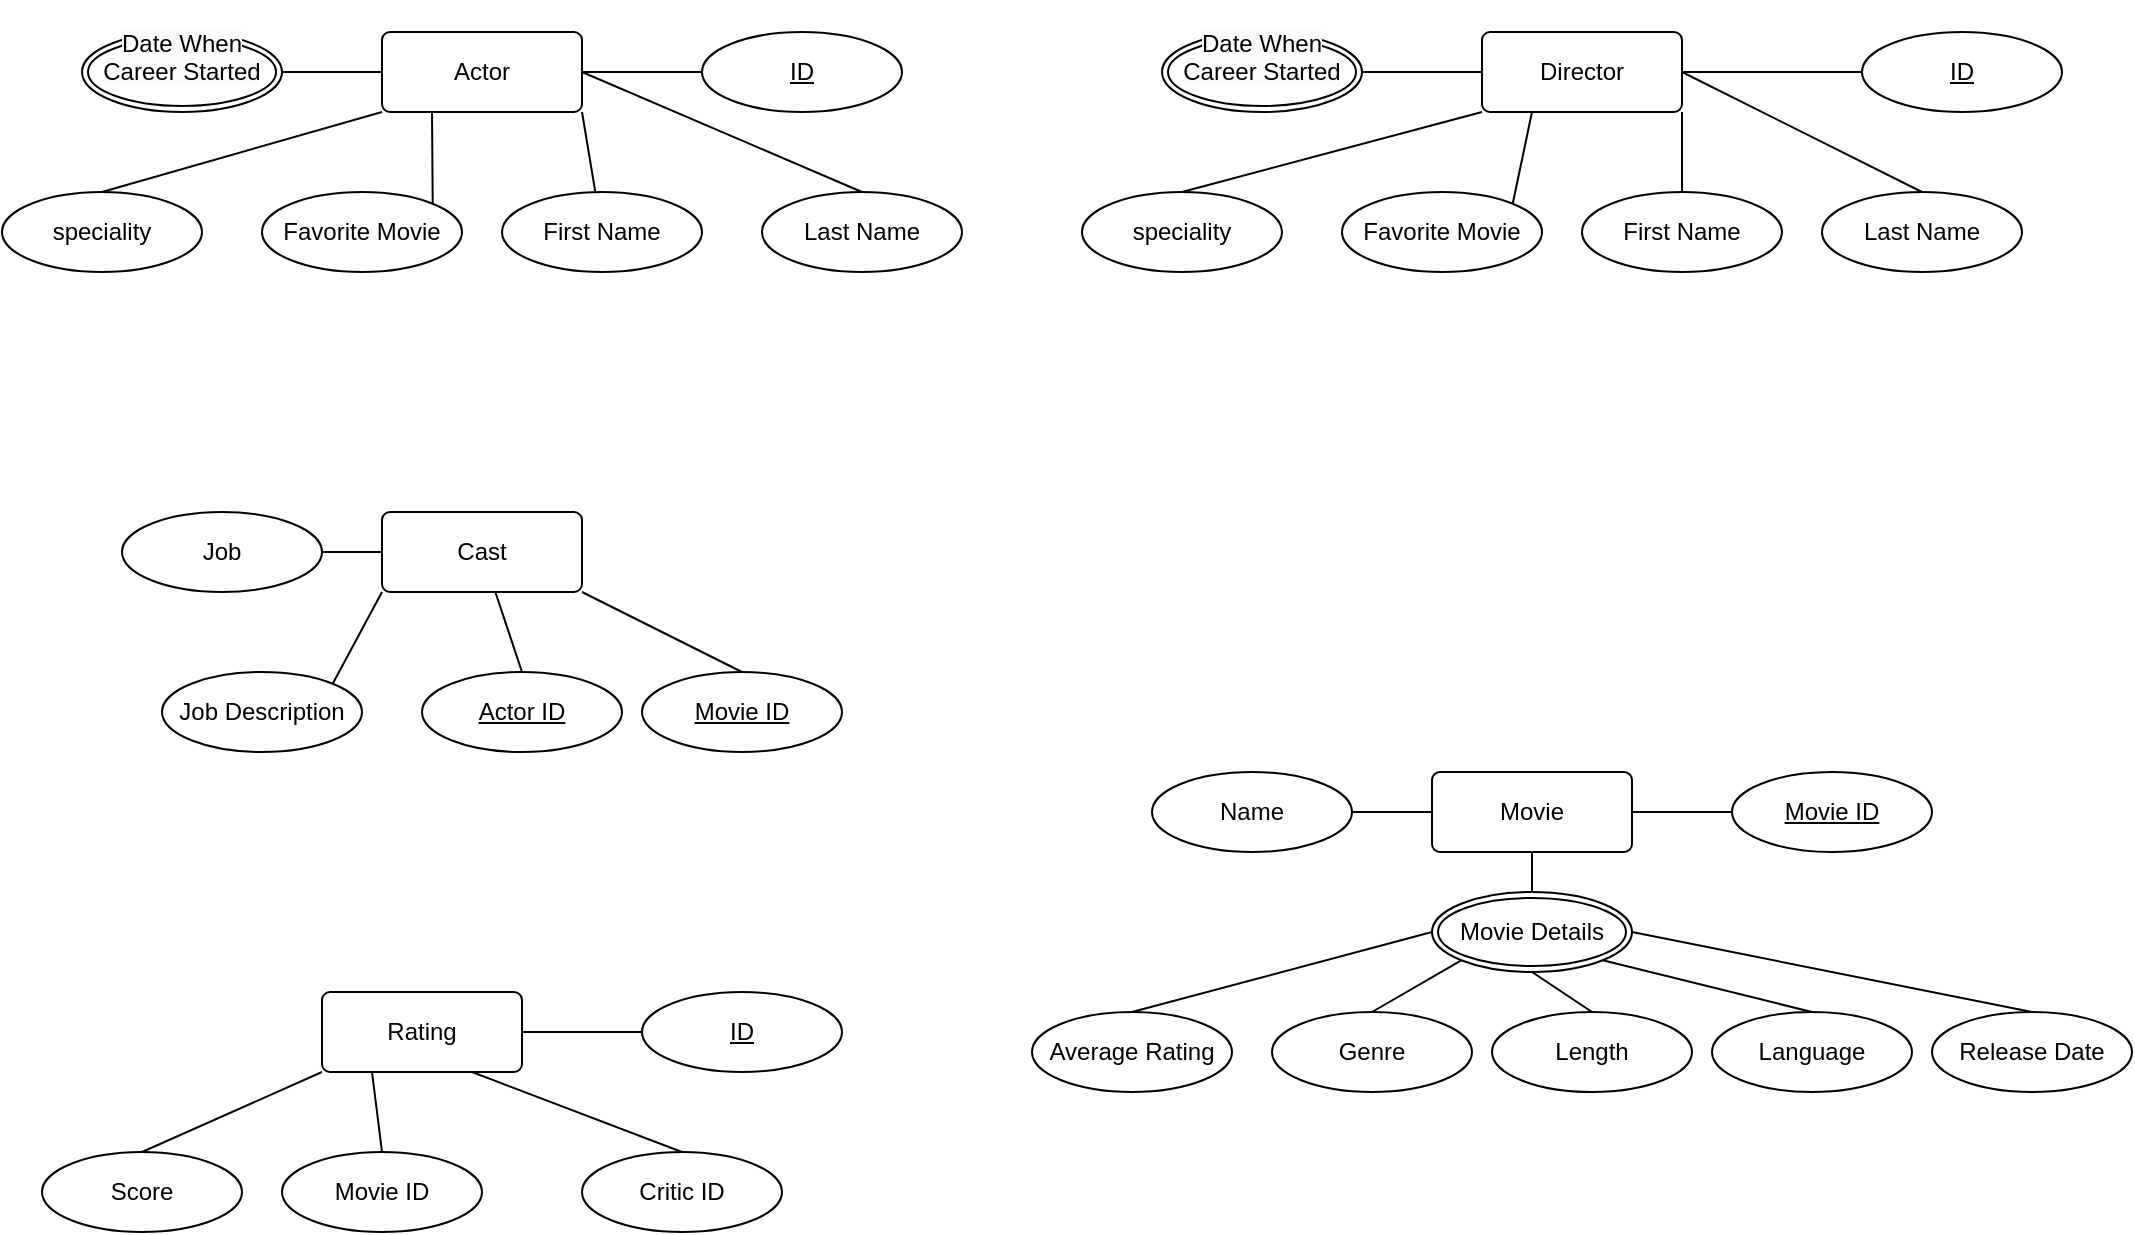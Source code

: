 <mxfile version="20.8.22" type="github">
  <diagram name="Page-1" id="e56a1550-8fbb-45ad-956c-1786394a9013">
    <mxGraphModel dx="1434" dy="764" grid="1" gridSize="10" guides="1" tooltips="1" connect="1" arrows="1" fold="1" page="1" pageScale="1" pageWidth="1100" pageHeight="850" background="none" math="0" shadow="0">
      <root>
        <mxCell id="0" />
        <mxCell id="1" parent="0" />
        <mxCell id="o5k_G5LygYLpbHygVO8U-1" value="Actor" style="rounded=1;arcSize=10;whiteSpace=wrap;html=1;align=center;" vertex="1" parent="1">
          <mxGeometry x="210" y="80" width="100" height="40" as="geometry" />
        </mxCell>
        <mxCell id="o5k_G5LygYLpbHygVO8U-2" value="speciality" style="ellipse;whiteSpace=wrap;html=1;align=center;" vertex="1" parent="1">
          <mxGeometry x="20" y="160" width="100" height="40" as="geometry" />
        </mxCell>
        <mxCell id="o5k_G5LygYLpbHygVO8U-3" value="Favorite Movie" style="ellipse;whiteSpace=wrap;html=1;align=center;" vertex="1" parent="1">
          <mxGeometry x="150" y="160" width="100" height="40" as="geometry" />
        </mxCell>
        <mxCell id="o5k_G5LygYLpbHygVO8U-5" value="" style="endArrow=none;html=1;rounded=0;entryX=0;entryY=1;entryDx=0;entryDy=0;exitX=0.5;exitY=0;exitDx=0;exitDy=0;" edge="1" parent="1" source="o5k_G5LygYLpbHygVO8U-2" target="o5k_G5LygYLpbHygVO8U-1">
          <mxGeometry relative="1" as="geometry">
            <mxPoint x="60" y="130" as="sourcePoint" />
            <mxPoint x="220" y="130" as="targetPoint" />
            <Array as="points" />
          </mxGeometry>
        </mxCell>
        <mxCell id="o5k_G5LygYLpbHygVO8U-6" value="" style="endArrow=none;html=1;rounded=0;exitX=1;exitY=0;exitDx=0;exitDy=0;entryX=0.25;entryY=1;entryDx=0;entryDy=0;" edge="1" parent="1" source="o5k_G5LygYLpbHygVO8U-3" target="o5k_G5LygYLpbHygVO8U-1">
          <mxGeometry relative="1" as="geometry">
            <mxPoint x="240" y="250" as="sourcePoint" />
            <mxPoint x="400" y="250" as="targetPoint" />
          </mxGeometry>
        </mxCell>
        <mxCell id="o5k_G5LygYLpbHygVO8U-7" value="" style="endArrow=none;html=1;rounded=0;exitX=1;exitY=0.5;exitDx=0;exitDy=0;startArrow=none;" edge="1" parent="1" source="o5k_G5LygYLpbHygVO8U-4">
          <mxGeometry relative="1" as="geometry">
            <mxPoint x="270" y="180" as="sourcePoint" />
            <mxPoint x="420" y="100" as="targetPoint" />
            <Array as="points">
              <mxPoint x="420" y="100" />
            </Array>
          </mxGeometry>
        </mxCell>
        <mxCell id="o5k_G5LygYLpbHygVO8U-9" value="First Name" style="ellipse;whiteSpace=wrap;html=1;align=center;" vertex="1" parent="1">
          <mxGeometry x="270" y="160" width="100" height="40" as="geometry" />
        </mxCell>
        <mxCell id="o5k_G5LygYLpbHygVO8U-10" value="Last Name" style="ellipse;whiteSpace=wrap;html=1;align=center;" vertex="1" parent="1">
          <mxGeometry x="400" y="160" width="100" height="40" as="geometry" />
        </mxCell>
        <mxCell id="o5k_G5LygYLpbHygVO8U-11" value="" style="endArrow=none;html=1;rounded=0;exitX=1;exitY=1;exitDx=0;exitDy=0;" edge="1" parent="1" source="o5k_G5LygYLpbHygVO8U-1" target="o5k_G5LygYLpbHygVO8U-9">
          <mxGeometry relative="1" as="geometry">
            <mxPoint x="240" y="250" as="sourcePoint" />
            <mxPoint x="400" y="250" as="targetPoint" />
          </mxGeometry>
        </mxCell>
        <mxCell id="o5k_G5LygYLpbHygVO8U-12" value="" style="endArrow=none;html=1;rounded=0;entryX=0.5;entryY=0;entryDx=0;entryDy=0;exitX=1;exitY=0.5;exitDx=0;exitDy=0;" edge="1" parent="1" source="o5k_G5LygYLpbHygVO8U-1" target="o5k_G5LygYLpbHygVO8U-10">
          <mxGeometry relative="1" as="geometry">
            <mxPoint x="240" y="250" as="sourcePoint" />
            <mxPoint x="400" y="250" as="targetPoint" />
          </mxGeometry>
        </mxCell>
        <mxCell id="o5k_G5LygYLpbHygVO8U-14" value="&#xa;&lt;span style=&quot;color: rgb(0, 0, 0); font-family: Helvetica; font-size: 12px; font-style: normal; font-variant-ligatures: normal; font-variant-caps: normal; font-weight: 400; letter-spacing: normal; orphans: 2; text-align: center; text-indent: 0px; text-transform: none; widows: 2; word-spacing: 0px; -webkit-text-stroke-width: 0px; background-color: rgb(251, 251, 251); text-decoration-thickness: initial; text-decoration-style: initial; text-decoration-color: initial; float: none; display: inline !important;&quot;&gt;Date When Career Started&lt;/span&gt;&#xa;&#xa;" style="ellipse;shape=doubleEllipse;margin=3;whiteSpace=wrap;html=1;align=center;" vertex="1" parent="1">
          <mxGeometry x="60" y="80" width="100" height="40" as="geometry" />
        </mxCell>
        <mxCell id="o5k_G5LygYLpbHygVO8U-15" value="" style="endArrow=none;html=1;rounded=0;exitX=1;exitY=0.5;exitDx=0;exitDy=0;entryX=0;entryY=0.5;entryDx=0;entryDy=0;" edge="1" parent="1" source="o5k_G5LygYLpbHygVO8U-14" target="o5k_G5LygYLpbHygVO8U-1">
          <mxGeometry relative="1" as="geometry">
            <mxPoint x="470" y="370" as="sourcePoint" />
            <mxPoint x="630" y="370" as="targetPoint" />
          </mxGeometry>
        </mxCell>
        <mxCell id="o5k_G5LygYLpbHygVO8U-29" value="Director" style="rounded=1;arcSize=10;whiteSpace=wrap;html=1;align=center;" vertex="1" parent="1">
          <mxGeometry x="760" y="80" width="100" height="40" as="geometry" />
        </mxCell>
        <mxCell id="o5k_G5LygYLpbHygVO8U-30" value="speciality" style="ellipse;whiteSpace=wrap;html=1;align=center;" vertex="1" parent="1">
          <mxGeometry x="560" y="160" width="100" height="40" as="geometry" />
        </mxCell>
        <mxCell id="o5k_G5LygYLpbHygVO8U-31" value="Favorite Movie" style="ellipse;whiteSpace=wrap;html=1;align=center;" vertex="1" parent="1">
          <mxGeometry x="690" y="160" width="100" height="40" as="geometry" />
        </mxCell>
        <mxCell id="o5k_G5LygYLpbHygVO8U-32" value="ID" style="ellipse;whiteSpace=wrap;html=1;align=center;fontStyle=4;" vertex="1" parent="1">
          <mxGeometry x="950" y="80" width="100" height="40" as="geometry" />
        </mxCell>
        <mxCell id="o5k_G5LygYLpbHygVO8U-33" value="" style="endArrow=none;html=1;rounded=0;entryX=0;entryY=1;entryDx=0;entryDy=0;exitX=0.5;exitY=0;exitDx=0;exitDy=0;" edge="1" parent="1" source="o5k_G5LygYLpbHygVO8U-30" target="o5k_G5LygYLpbHygVO8U-29">
          <mxGeometry relative="1" as="geometry">
            <mxPoint x="600" y="130" as="sourcePoint" />
            <mxPoint x="760" y="130" as="targetPoint" />
            <Array as="points" />
          </mxGeometry>
        </mxCell>
        <mxCell id="o5k_G5LygYLpbHygVO8U-34" value="" style="endArrow=none;html=1;rounded=0;exitX=1;exitY=0;exitDx=0;exitDy=0;entryX=0.25;entryY=1;entryDx=0;entryDy=0;" edge="1" parent="1" source="o5k_G5LygYLpbHygVO8U-31" target="o5k_G5LygYLpbHygVO8U-29">
          <mxGeometry relative="1" as="geometry">
            <mxPoint x="780" y="250" as="sourcePoint" />
            <mxPoint x="940" y="250" as="targetPoint" />
          </mxGeometry>
        </mxCell>
        <mxCell id="o5k_G5LygYLpbHygVO8U-35" value="" style="endArrow=none;html=1;rounded=0;exitX=1;exitY=0.5;exitDx=0;exitDy=0;entryX=0;entryY=0.5;entryDx=0;entryDy=0;" edge="1" parent="1" source="o5k_G5LygYLpbHygVO8U-29" target="o5k_G5LygYLpbHygVO8U-32">
          <mxGeometry relative="1" as="geometry">
            <mxPoint x="810" y="180" as="sourcePoint" />
            <mxPoint x="940" y="250" as="targetPoint" />
          </mxGeometry>
        </mxCell>
        <mxCell id="o5k_G5LygYLpbHygVO8U-36" value="First Name" style="ellipse;whiteSpace=wrap;html=1;align=center;" vertex="1" parent="1">
          <mxGeometry x="810" y="160" width="100" height="40" as="geometry" />
        </mxCell>
        <mxCell id="o5k_G5LygYLpbHygVO8U-37" value="Last Name" style="ellipse;whiteSpace=wrap;html=1;align=center;" vertex="1" parent="1">
          <mxGeometry x="930" y="160" width="100" height="40" as="geometry" />
        </mxCell>
        <mxCell id="o5k_G5LygYLpbHygVO8U-38" value="" style="endArrow=none;html=1;rounded=0;exitX=1;exitY=1;exitDx=0;exitDy=0;" edge="1" parent="1" source="o5k_G5LygYLpbHygVO8U-29" target="o5k_G5LygYLpbHygVO8U-36">
          <mxGeometry relative="1" as="geometry">
            <mxPoint x="780" y="250" as="sourcePoint" />
            <mxPoint x="940" y="250" as="targetPoint" />
          </mxGeometry>
        </mxCell>
        <mxCell id="o5k_G5LygYLpbHygVO8U-39" value="" style="endArrow=none;html=1;rounded=0;entryX=0.5;entryY=0;entryDx=0;entryDy=0;exitX=1;exitY=0.5;exitDx=0;exitDy=0;" edge="1" parent="1" source="o5k_G5LygYLpbHygVO8U-29" target="o5k_G5LygYLpbHygVO8U-37">
          <mxGeometry relative="1" as="geometry">
            <mxPoint x="780" y="250" as="sourcePoint" />
            <mxPoint x="940" y="250" as="targetPoint" />
          </mxGeometry>
        </mxCell>
        <mxCell id="o5k_G5LygYLpbHygVO8U-40" value="&#xa;&lt;span style=&quot;color: rgb(0, 0, 0); font-family: Helvetica; font-size: 12px; font-style: normal; font-variant-ligatures: normal; font-variant-caps: normal; font-weight: 400; letter-spacing: normal; orphans: 2; text-align: center; text-indent: 0px; text-transform: none; widows: 2; word-spacing: 0px; -webkit-text-stroke-width: 0px; background-color: rgb(251, 251, 251); text-decoration-thickness: initial; text-decoration-style: initial; text-decoration-color: initial; float: none; display: inline !important;&quot;&gt;Date When Career Started&lt;/span&gt;&#xa;&#xa;" style="ellipse;shape=doubleEllipse;margin=3;whiteSpace=wrap;html=1;align=center;" vertex="1" parent="1">
          <mxGeometry x="600" y="80" width="100" height="40" as="geometry" />
        </mxCell>
        <mxCell id="o5k_G5LygYLpbHygVO8U-41" value="" style="endArrow=none;html=1;rounded=0;exitX=1;exitY=0.5;exitDx=0;exitDy=0;entryX=0;entryY=0.5;entryDx=0;entryDy=0;" edge="1" parent="1" source="o5k_G5LygYLpbHygVO8U-40" target="o5k_G5LygYLpbHygVO8U-29">
          <mxGeometry relative="1" as="geometry">
            <mxPoint x="1010" y="370" as="sourcePoint" />
            <mxPoint x="1170" y="370" as="targetPoint" />
          </mxGeometry>
        </mxCell>
        <mxCell id="o5k_G5LygYLpbHygVO8U-42" value="Cast" style="rounded=1;arcSize=10;whiteSpace=wrap;html=1;align=center;" vertex="1" parent="1">
          <mxGeometry x="210" y="320" width="100" height="40" as="geometry" />
        </mxCell>
        <mxCell id="o5k_G5LygYLpbHygVO8U-44" value="" style="endArrow=none;html=1;rounded=0;exitX=1;exitY=0.5;exitDx=0;exitDy=0;" edge="1" parent="1" source="o5k_G5LygYLpbHygVO8U-1" target="o5k_G5LygYLpbHygVO8U-4">
          <mxGeometry relative="1" as="geometry">
            <mxPoint x="310" y="100" as="sourcePoint" />
            <mxPoint x="420" y="100" as="targetPoint" />
            <Array as="points" />
          </mxGeometry>
        </mxCell>
        <mxCell id="o5k_G5LygYLpbHygVO8U-4" value="ID" style="ellipse;whiteSpace=wrap;html=1;align=center;fontStyle=4;" vertex="1" parent="1">
          <mxGeometry x="370" y="80" width="100" height="40" as="geometry" />
        </mxCell>
        <mxCell id="o5k_G5LygYLpbHygVO8U-45" value="Job Description" style="ellipse;whiteSpace=wrap;html=1;align=center;" vertex="1" parent="1">
          <mxGeometry x="100" y="400" width="100" height="40" as="geometry" />
        </mxCell>
        <mxCell id="o5k_G5LygYLpbHygVO8U-46" value="" style="endArrow=none;html=1;rounded=0;exitX=1;exitY=0;exitDx=0;exitDy=0;entryX=0;entryY=1;entryDx=0;entryDy=0;" edge="1" parent="1" source="o5k_G5LygYLpbHygVO8U-45" target="o5k_G5LygYLpbHygVO8U-42">
          <mxGeometry relative="1" as="geometry">
            <mxPoint x="470" y="360" as="sourcePoint" />
            <mxPoint x="630" y="360" as="targetPoint" />
          </mxGeometry>
        </mxCell>
        <mxCell id="o5k_G5LygYLpbHygVO8U-47" value="Job" style="ellipse;whiteSpace=wrap;html=1;align=center;" vertex="1" parent="1">
          <mxGeometry x="80" y="320" width="100" height="40" as="geometry" />
        </mxCell>
        <mxCell id="o5k_G5LygYLpbHygVO8U-48" value="" style="endArrow=none;html=1;rounded=0;exitX=1;exitY=0.5;exitDx=0;exitDy=0;entryX=0;entryY=0.5;entryDx=0;entryDy=0;" edge="1" parent="1" source="o5k_G5LygYLpbHygVO8U-47" target="o5k_G5LygYLpbHygVO8U-42">
          <mxGeometry relative="1" as="geometry">
            <mxPoint x="470" y="360" as="sourcePoint" />
            <mxPoint x="630" y="360" as="targetPoint" />
          </mxGeometry>
        </mxCell>
        <mxCell id="o5k_G5LygYLpbHygVO8U-49" value="Actor ID" style="ellipse;whiteSpace=wrap;html=1;align=center;fontStyle=4;" vertex="1" parent="1">
          <mxGeometry x="230" y="400" width="100" height="40" as="geometry" />
        </mxCell>
        <mxCell id="o5k_G5LygYLpbHygVO8U-50" value="Movie ID" style="ellipse;whiteSpace=wrap;html=1;align=center;fontStyle=4;" vertex="1" parent="1">
          <mxGeometry x="340" y="400" width="100" height="40" as="geometry" />
        </mxCell>
        <mxCell id="o5k_G5LygYLpbHygVO8U-55" value="" style="endArrow=none;html=1;rounded=0;exitX=0.5;exitY=0;exitDx=0;exitDy=0;entryX=1;entryY=1;entryDx=0;entryDy=0;" edge="1" parent="1" source="o5k_G5LygYLpbHygVO8U-50" target="o5k_G5LygYLpbHygVO8U-42">
          <mxGeometry relative="1" as="geometry">
            <mxPoint x="470" y="360" as="sourcePoint" />
            <mxPoint x="630" y="360" as="targetPoint" />
          </mxGeometry>
        </mxCell>
        <mxCell id="o5k_G5LygYLpbHygVO8U-56" value="" style="endArrow=none;html=1;rounded=0;exitX=0.5;exitY=0;exitDx=0;exitDy=0;" edge="1" parent="1" source="o5k_G5LygYLpbHygVO8U-49" target="o5k_G5LygYLpbHygVO8U-42">
          <mxGeometry relative="1" as="geometry">
            <mxPoint x="470" y="360" as="sourcePoint" />
            <mxPoint x="630" y="360" as="targetPoint" />
          </mxGeometry>
        </mxCell>
        <mxCell id="o5k_G5LygYLpbHygVO8U-57" value="Movie" style="rounded=1;arcSize=10;whiteSpace=wrap;html=1;align=center;" vertex="1" parent="1">
          <mxGeometry x="735" y="450" width="100" height="40" as="geometry" />
        </mxCell>
        <mxCell id="o5k_G5LygYLpbHygVO8U-58" value="Name" style="ellipse;whiteSpace=wrap;html=1;align=center;" vertex="1" parent="1">
          <mxGeometry x="595" y="450" width="100" height="40" as="geometry" />
        </mxCell>
        <mxCell id="o5k_G5LygYLpbHygVO8U-60" value="" style="endArrow=none;html=1;rounded=0;exitX=1;exitY=0.5;exitDx=0;exitDy=0;entryX=0;entryY=0.5;entryDx=0;entryDy=0;" edge="1" parent="1" source="o5k_G5LygYLpbHygVO8U-58" target="o5k_G5LygYLpbHygVO8U-57">
          <mxGeometry relative="1" as="geometry">
            <mxPoint x="445" y="490" as="sourcePoint" />
            <mxPoint x="605" y="490" as="targetPoint" />
          </mxGeometry>
        </mxCell>
        <mxCell id="o5k_G5LygYLpbHygVO8U-63" value="Movie ID" style="ellipse;whiteSpace=wrap;html=1;align=center;fontStyle=4;" vertex="1" parent="1">
          <mxGeometry x="885" y="450" width="100" height="40" as="geometry" />
        </mxCell>
        <mxCell id="o5k_G5LygYLpbHygVO8U-67" value="Length" style="ellipse;whiteSpace=wrap;html=1;align=center;" vertex="1" parent="1">
          <mxGeometry x="765" y="570" width="100" height="40" as="geometry" />
        </mxCell>
        <mxCell id="o5k_G5LygYLpbHygVO8U-68" value="Language" style="ellipse;whiteSpace=wrap;html=1;align=center;" vertex="1" parent="1">
          <mxGeometry x="875" y="570" width="100" height="40" as="geometry" />
        </mxCell>
        <mxCell id="o5k_G5LygYLpbHygVO8U-69" value="Genre" style="ellipse;whiteSpace=wrap;html=1;align=center;" vertex="1" parent="1">
          <mxGeometry x="655" y="570" width="100" height="40" as="geometry" />
        </mxCell>
        <mxCell id="o5k_G5LygYLpbHygVO8U-70" value="Average Rating" style="ellipse;whiteSpace=wrap;html=1;align=center;" vertex="1" parent="1">
          <mxGeometry x="535" y="570" width="100" height="40" as="geometry" />
        </mxCell>
        <mxCell id="o5k_G5LygYLpbHygVO8U-71" value="Movie Details" style="ellipse;shape=doubleEllipse;margin=3;whiteSpace=wrap;html=1;align=center;" vertex="1" parent="1">
          <mxGeometry x="735" y="510" width="100" height="40" as="geometry" />
        </mxCell>
        <mxCell id="o5k_G5LygYLpbHygVO8U-72" value="" style="endArrow=none;html=1;rounded=0;exitX=0.5;exitY=0;exitDx=0;exitDy=0;entryX=0;entryY=0.5;entryDx=0;entryDy=0;" edge="1" parent="1" source="o5k_G5LygYLpbHygVO8U-70" target="o5k_G5LygYLpbHygVO8U-71">
          <mxGeometry relative="1" as="geometry">
            <mxPoint x="665" y="395" as="sourcePoint" />
            <mxPoint x="825" y="395" as="targetPoint" />
          </mxGeometry>
        </mxCell>
        <mxCell id="o5k_G5LygYLpbHygVO8U-74" value="" style="endArrow=none;html=1;rounded=0;entryX=0.5;entryY=0;entryDx=0;entryDy=0;exitX=0;exitY=1;exitDx=0;exitDy=0;" edge="1" parent="1" source="o5k_G5LygYLpbHygVO8U-71" target="o5k_G5LygYLpbHygVO8U-69">
          <mxGeometry relative="1" as="geometry">
            <mxPoint x="665" y="395" as="sourcePoint" />
            <mxPoint x="825" y="395" as="targetPoint" />
          </mxGeometry>
        </mxCell>
        <mxCell id="o5k_G5LygYLpbHygVO8U-75" value="" style="endArrow=none;html=1;rounded=0;exitX=0.5;exitY=0;exitDx=0;exitDy=0;entryX=0.5;entryY=1;entryDx=0;entryDy=0;" edge="1" parent="1" source="o5k_G5LygYLpbHygVO8U-67" target="o5k_G5LygYLpbHygVO8U-71">
          <mxGeometry relative="1" as="geometry">
            <mxPoint x="665" y="395" as="sourcePoint" />
            <mxPoint x="955" y="545" as="targetPoint" />
          </mxGeometry>
        </mxCell>
        <mxCell id="o5k_G5LygYLpbHygVO8U-76" value="" style="endArrow=none;html=1;rounded=0;exitX=0.5;exitY=0;exitDx=0;exitDy=0;entryX=1;entryY=1;entryDx=0;entryDy=0;" edge="1" parent="1" source="o5k_G5LygYLpbHygVO8U-68" target="o5k_G5LygYLpbHygVO8U-71">
          <mxGeometry relative="1" as="geometry">
            <mxPoint x="705" y="405" as="sourcePoint" />
            <mxPoint x="865" y="405" as="targetPoint" />
          </mxGeometry>
        </mxCell>
        <mxCell id="o5k_G5LygYLpbHygVO8U-77" value="Release Date" style="ellipse;whiteSpace=wrap;html=1;align=center;" vertex="1" parent="1">
          <mxGeometry x="985" y="570" width="100" height="40" as="geometry" />
        </mxCell>
        <mxCell id="o5k_G5LygYLpbHygVO8U-78" value="" style="endArrow=none;html=1;rounded=0;exitX=0.5;exitY=0;exitDx=0;exitDy=0;entryX=1;entryY=0.5;entryDx=0;entryDy=0;" edge="1" parent="1" source="o5k_G5LygYLpbHygVO8U-77" target="o5k_G5LygYLpbHygVO8U-71">
          <mxGeometry relative="1" as="geometry">
            <mxPoint x="705" y="405" as="sourcePoint" />
            <mxPoint x="865" y="405" as="targetPoint" />
          </mxGeometry>
        </mxCell>
        <mxCell id="o5k_G5LygYLpbHygVO8U-80" value="" style="endArrow=none;html=1;rounded=0;exitX=0.5;exitY=1;exitDx=0;exitDy=0;entryX=0.5;entryY=0;entryDx=0;entryDy=0;" edge="1" parent="1" source="o5k_G5LygYLpbHygVO8U-57" target="o5k_G5LygYLpbHygVO8U-71">
          <mxGeometry relative="1" as="geometry">
            <mxPoint x="575" y="520" as="sourcePoint" />
            <mxPoint x="735" y="520" as="targetPoint" />
          </mxGeometry>
        </mxCell>
        <mxCell id="o5k_G5LygYLpbHygVO8U-81" value="" style="endArrow=none;html=1;rounded=0;exitX=1;exitY=0.5;exitDx=0;exitDy=0;entryX=0;entryY=0.5;entryDx=0;entryDy=0;" edge="1" parent="1" source="o5k_G5LygYLpbHygVO8U-57" target="o5k_G5LygYLpbHygVO8U-63">
          <mxGeometry relative="1" as="geometry">
            <mxPoint x="605" y="520" as="sourcePoint" />
            <mxPoint x="765" y="520" as="targetPoint" />
          </mxGeometry>
        </mxCell>
        <mxCell id="o5k_G5LygYLpbHygVO8U-84" value="Rating" style="rounded=1;arcSize=10;whiteSpace=wrap;html=1;align=center;" vertex="1" parent="1">
          <mxGeometry x="180" y="560" width="100" height="40" as="geometry" />
        </mxCell>
        <mxCell id="o5k_G5LygYLpbHygVO8U-85" value="ID" style="ellipse;whiteSpace=wrap;html=1;align=center;fontStyle=4;" vertex="1" parent="1">
          <mxGeometry x="340" y="560" width="100" height="40" as="geometry" />
        </mxCell>
        <mxCell id="o5k_G5LygYLpbHygVO8U-86" value="" style="endArrow=none;html=1;rounded=0;exitX=1;exitY=0.5;exitDx=0;exitDy=0;" edge="1" parent="1" source="o5k_G5LygYLpbHygVO8U-84" target="o5k_G5LygYLpbHygVO8U-85">
          <mxGeometry relative="1" as="geometry">
            <mxPoint x="380" y="380" as="sourcePoint" />
            <mxPoint x="540" y="380" as="targetPoint" />
          </mxGeometry>
        </mxCell>
        <mxCell id="o5k_G5LygYLpbHygVO8U-87" value="Critic ID" style="ellipse;whiteSpace=wrap;html=1;align=center;" vertex="1" parent="1">
          <mxGeometry x="310" y="640" width="100" height="40" as="geometry" />
        </mxCell>
        <mxCell id="o5k_G5LygYLpbHygVO8U-88" value="Movie ID" style="ellipse;whiteSpace=wrap;html=1;align=center;" vertex="1" parent="1">
          <mxGeometry x="160" y="640" width="100" height="40" as="geometry" />
        </mxCell>
        <mxCell id="o5k_G5LygYLpbHygVO8U-89" value="Score" style="ellipse;whiteSpace=wrap;html=1;align=center;" vertex="1" parent="1">
          <mxGeometry x="40" y="640" width="100" height="40" as="geometry" />
        </mxCell>
        <mxCell id="o5k_G5LygYLpbHygVO8U-90" value="" style="endArrow=none;html=1;rounded=0;exitX=0.5;exitY=0;exitDx=0;exitDy=0;" edge="1" parent="1" source="o5k_G5LygYLpbHygVO8U-89">
          <mxGeometry relative="1" as="geometry">
            <mxPoint x="380" y="380" as="sourcePoint" />
            <mxPoint x="180" y="600" as="targetPoint" />
          </mxGeometry>
        </mxCell>
        <mxCell id="o5k_G5LygYLpbHygVO8U-91" value="" style="endArrow=none;html=1;rounded=0;exitX=0.5;exitY=0;exitDx=0;exitDy=0;entryX=0.25;entryY=1;entryDx=0;entryDy=0;" edge="1" parent="1" source="o5k_G5LygYLpbHygVO8U-88" target="o5k_G5LygYLpbHygVO8U-84">
          <mxGeometry relative="1" as="geometry">
            <mxPoint x="380" y="380" as="sourcePoint" />
            <mxPoint x="540" y="380" as="targetPoint" />
          </mxGeometry>
        </mxCell>
        <mxCell id="o5k_G5LygYLpbHygVO8U-92" value="" style="endArrow=none;html=1;rounded=0;exitX=0.75;exitY=1;exitDx=0;exitDy=0;entryX=0.5;entryY=0;entryDx=0;entryDy=0;" edge="1" parent="1" source="o5k_G5LygYLpbHygVO8U-84" target="o5k_G5LygYLpbHygVO8U-87">
          <mxGeometry relative="1" as="geometry">
            <mxPoint x="380" y="380" as="sourcePoint" />
            <mxPoint x="540" y="380" as="targetPoint" />
          </mxGeometry>
        </mxCell>
      </root>
    </mxGraphModel>
  </diagram>
</mxfile>
